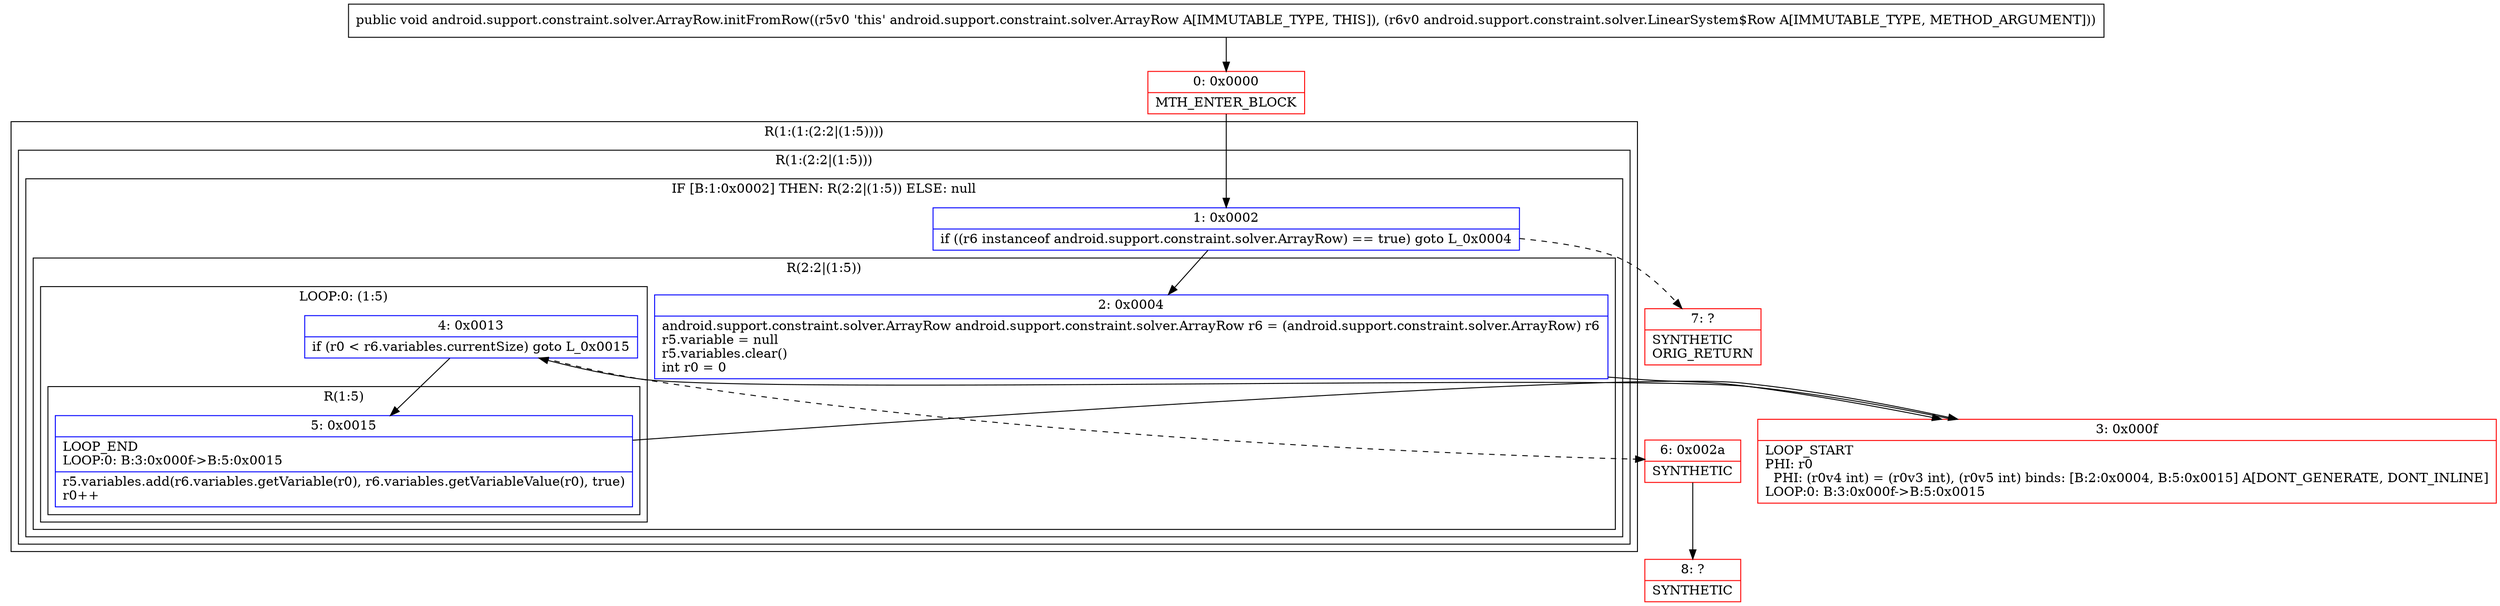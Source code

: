digraph "CFG forandroid.support.constraint.solver.ArrayRow.initFromRow(Landroid\/support\/constraint\/solver\/LinearSystem$Row;)V" {
subgraph cluster_Region_396332087 {
label = "R(1:(1:(2:2|(1:5))))";
node [shape=record,color=blue];
subgraph cluster_Region_1429147760 {
label = "R(1:(2:2|(1:5)))";
node [shape=record,color=blue];
subgraph cluster_IfRegion_1740718396 {
label = "IF [B:1:0x0002] THEN: R(2:2|(1:5)) ELSE: null";
node [shape=record,color=blue];
Node_1 [shape=record,label="{1\:\ 0x0002|if ((r6 instanceof android.support.constraint.solver.ArrayRow) == true) goto L_0x0004\l}"];
subgraph cluster_Region_808066066 {
label = "R(2:2|(1:5))";
node [shape=record,color=blue];
Node_2 [shape=record,label="{2\:\ 0x0004|android.support.constraint.solver.ArrayRow android.support.constraint.solver.ArrayRow r6 = (android.support.constraint.solver.ArrayRow) r6\lr5.variable = null\lr5.variables.clear()\lint r0 = 0\l}"];
subgraph cluster_LoopRegion_2008255989 {
label = "LOOP:0: (1:5)";
node [shape=record,color=blue];
Node_4 [shape=record,label="{4\:\ 0x0013|if (r0 \< r6.variables.currentSize) goto L_0x0015\l}"];
subgraph cluster_Region_952212328 {
label = "R(1:5)";
node [shape=record,color=blue];
Node_5 [shape=record,label="{5\:\ 0x0015|LOOP_END\lLOOP:0: B:3:0x000f\-\>B:5:0x0015\l|r5.variables.add(r6.variables.getVariable(r0), r6.variables.getVariableValue(r0), true)\lr0++\l}"];
}
}
}
}
}
}
Node_0 [shape=record,color=red,label="{0\:\ 0x0000|MTH_ENTER_BLOCK\l}"];
Node_3 [shape=record,color=red,label="{3\:\ 0x000f|LOOP_START\lPHI: r0 \l  PHI: (r0v4 int) = (r0v3 int), (r0v5 int) binds: [B:2:0x0004, B:5:0x0015] A[DONT_GENERATE, DONT_INLINE]\lLOOP:0: B:3:0x000f\-\>B:5:0x0015\l}"];
Node_6 [shape=record,color=red,label="{6\:\ 0x002a|SYNTHETIC\l}"];
Node_7 [shape=record,color=red,label="{7\:\ ?|SYNTHETIC\lORIG_RETURN\l}"];
Node_8 [shape=record,color=red,label="{8\:\ ?|SYNTHETIC\l}"];
MethodNode[shape=record,label="{public void android.support.constraint.solver.ArrayRow.initFromRow((r5v0 'this' android.support.constraint.solver.ArrayRow A[IMMUTABLE_TYPE, THIS]), (r6v0 android.support.constraint.solver.LinearSystem$Row A[IMMUTABLE_TYPE, METHOD_ARGUMENT])) }"];
MethodNode -> Node_0;
Node_1 -> Node_2;
Node_1 -> Node_7[style=dashed];
Node_2 -> Node_3;
Node_4 -> Node_5;
Node_4 -> Node_6[style=dashed];
Node_5 -> Node_3;
Node_0 -> Node_1;
Node_3 -> Node_4;
Node_6 -> Node_8;
}

